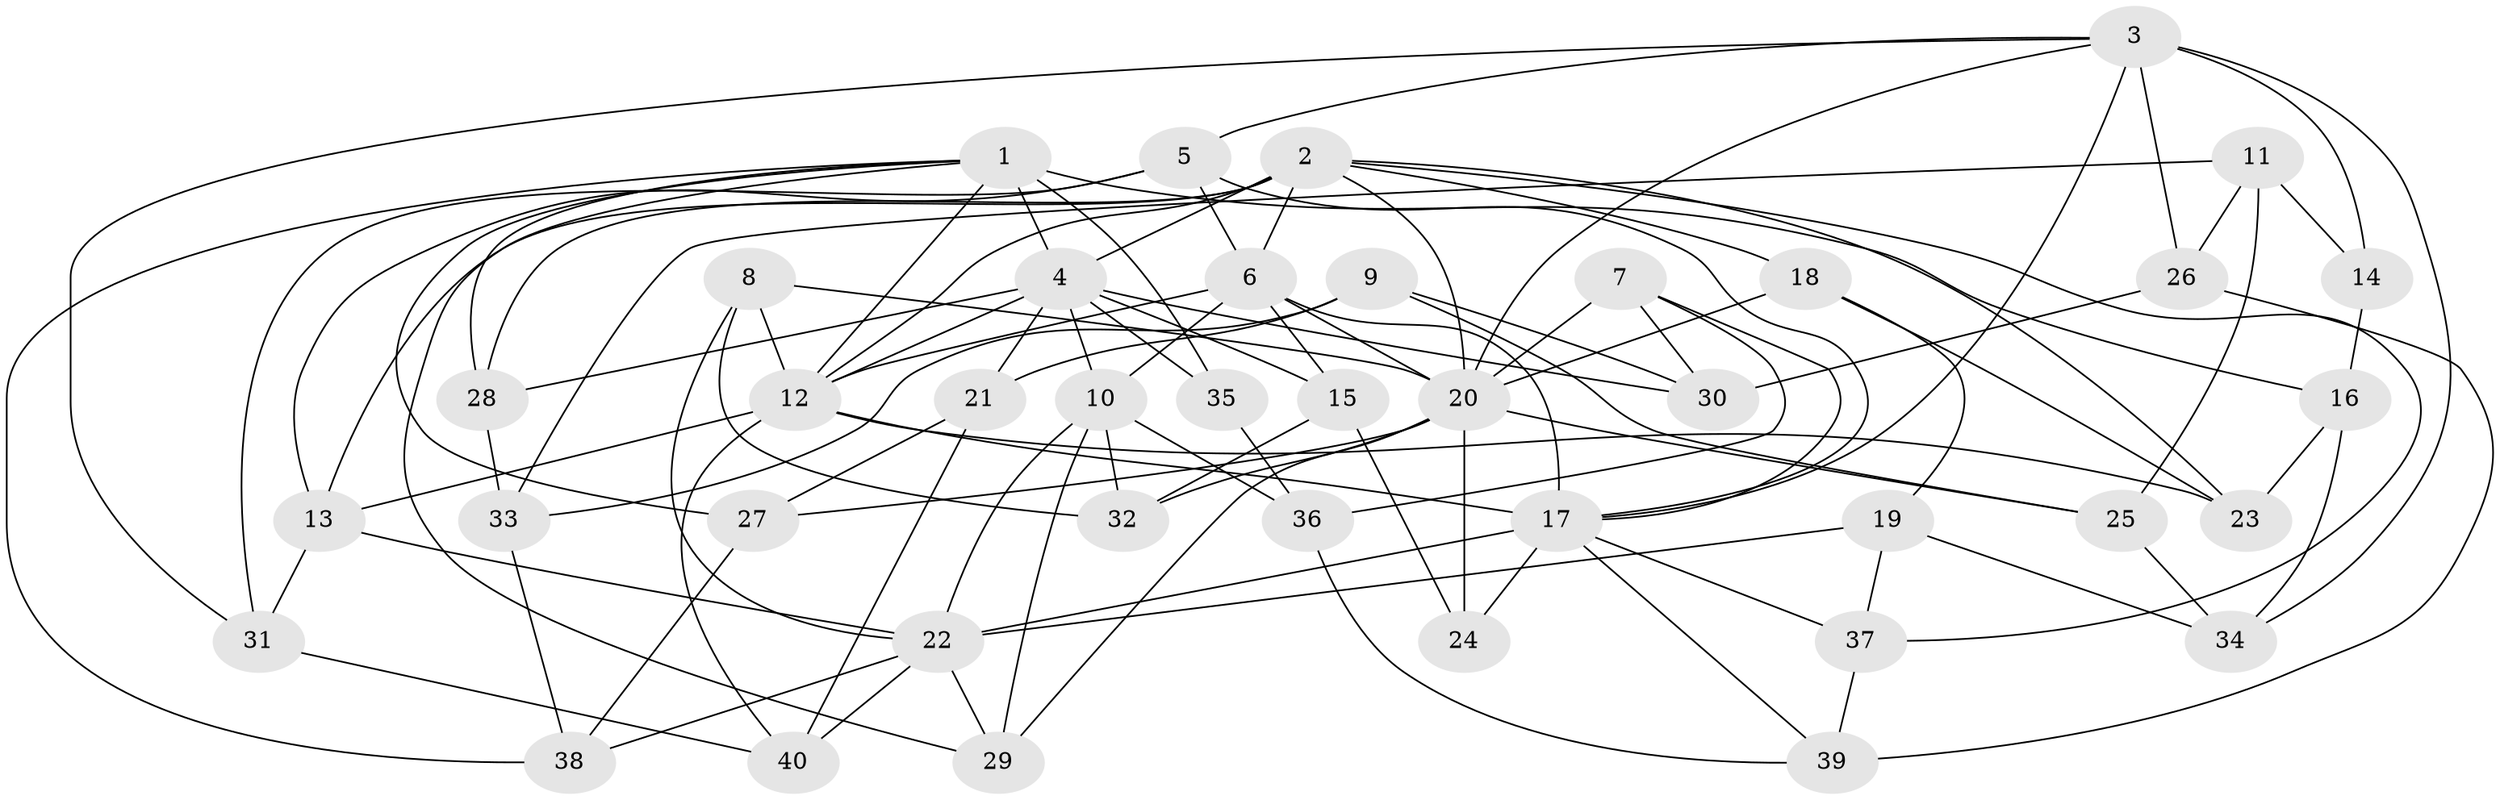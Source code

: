 // original degree distribution, {4: 1.0}
// Generated by graph-tools (version 1.1) at 2025/37/03/09/25 02:37:53]
// undirected, 40 vertices, 101 edges
graph export_dot {
graph [start="1"]
  node [color=gray90,style=filled];
  1;
  2;
  3;
  4;
  5;
  6;
  7;
  8;
  9;
  10;
  11;
  12;
  13;
  14;
  15;
  16;
  17;
  18;
  19;
  20;
  21;
  22;
  23;
  24;
  25;
  26;
  27;
  28;
  29;
  30;
  31;
  32;
  33;
  34;
  35;
  36;
  37;
  38;
  39;
  40;
  1 -- 4 [weight=2.0];
  1 -- 12 [weight=1.0];
  1 -- 16 [weight=1.0];
  1 -- 27 [weight=1.0];
  1 -- 28 [weight=1.0];
  1 -- 29 [weight=1.0];
  1 -- 35 [weight=2.0];
  1 -- 38 [weight=1.0];
  2 -- 4 [weight=1.0];
  2 -- 6 [weight=1.0];
  2 -- 12 [weight=1.0];
  2 -- 13 [weight=2.0];
  2 -- 18 [weight=1.0];
  2 -- 20 [weight=1.0];
  2 -- 23 [weight=1.0];
  2 -- 28 [weight=1.0];
  2 -- 37 [weight=1.0];
  3 -- 5 [weight=1.0];
  3 -- 14 [weight=2.0];
  3 -- 17 [weight=1.0];
  3 -- 20 [weight=1.0];
  3 -- 26 [weight=1.0];
  3 -- 31 [weight=1.0];
  3 -- 34 [weight=1.0];
  4 -- 10 [weight=2.0];
  4 -- 12 [weight=2.0];
  4 -- 15 [weight=1.0];
  4 -- 21 [weight=1.0];
  4 -- 28 [weight=1.0];
  4 -- 30 [weight=1.0];
  4 -- 35 [weight=1.0];
  5 -- 6 [weight=2.0];
  5 -- 13 [weight=1.0];
  5 -- 17 [weight=1.0];
  5 -- 31 [weight=1.0];
  6 -- 10 [weight=1.0];
  6 -- 12 [weight=1.0];
  6 -- 15 [weight=1.0];
  6 -- 17 [weight=3.0];
  6 -- 20 [weight=1.0];
  7 -- 17 [weight=1.0];
  7 -- 20 [weight=1.0];
  7 -- 30 [weight=1.0];
  7 -- 36 [weight=1.0];
  8 -- 12 [weight=1.0];
  8 -- 20 [weight=1.0];
  8 -- 22 [weight=1.0];
  8 -- 32 [weight=1.0];
  9 -- 21 [weight=1.0];
  9 -- 25 [weight=1.0];
  9 -- 30 [weight=1.0];
  9 -- 33 [weight=1.0];
  10 -- 22 [weight=2.0];
  10 -- 29 [weight=1.0];
  10 -- 32 [weight=1.0];
  10 -- 36 [weight=1.0];
  11 -- 14 [weight=1.0];
  11 -- 25 [weight=1.0];
  11 -- 26 [weight=1.0];
  11 -- 33 [weight=1.0];
  12 -- 13 [weight=1.0];
  12 -- 17 [weight=1.0];
  12 -- 23 [weight=1.0];
  12 -- 40 [weight=1.0];
  13 -- 22 [weight=3.0];
  13 -- 31 [weight=1.0];
  14 -- 16 [weight=1.0];
  15 -- 24 [weight=1.0];
  15 -- 32 [weight=1.0];
  16 -- 23 [weight=1.0];
  16 -- 34 [weight=1.0];
  17 -- 22 [weight=2.0];
  17 -- 24 [weight=1.0];
  17 -- 37 [weight=1.0];
  17 -- 39 [weight=1.0];
  18 -- 19 [weight=1.0];
  18 -- 20 [weight=1.0];
  18 -- 23 [weight=1.0];
  19 -- 22 [weight=1.0];
  19 -- 34 [weight=1.0];
  19 -- 37 [weight=1.0];
  20 -- 24 [weight=2.0];
  20 -- 25 [weight=1.0];
  20 -- 27 [weight=1.0];
  20 -- 29 [weight=1.0];
  20 -- 32 [weight=1.0];
  21 -- 27 [weight=1.0];
  21 -- 40 [weight=1.0];
  22 -- 29 [weight=1.0];
  22 -- 38 [weight=1.0];
  22 -- 40 [weight=1.0];
  25 -- 34 [weight=1.0];
  26 -- 30 [weight=1.0];
  26 -- 39 [weight=1.0];
  27 -- 38 [weight=1.0];
  28 -- 33 [weight=1.0];
  31 -- 40 [weight=1.0];
  33 -- 38 [weight=1.0];
  35 -- 36 [weight=1.0];
  36 -- 39 [weight=1.0];
  37 -- 39 [weight=1.0];
}
